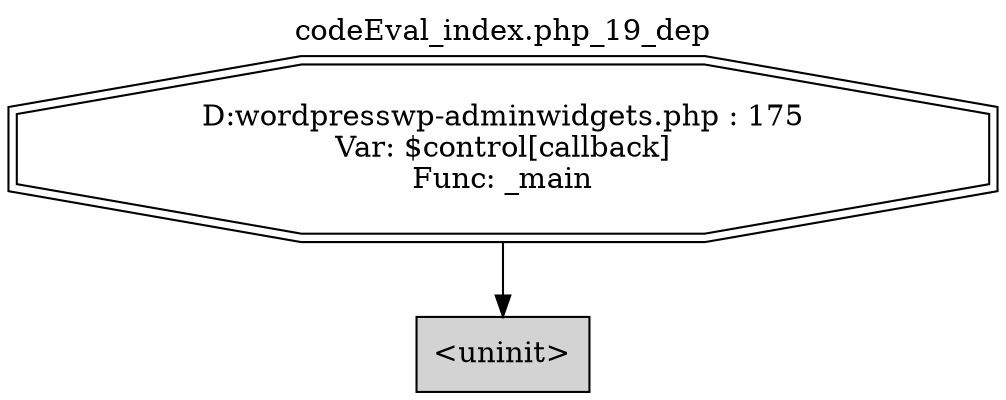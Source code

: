 digraph cfg {
  label="codeEval_index.php_19_dep";
  labelloc=t;
  n1 [shape=doubleoctagon, label="D:\wordpress\wp-admin\widgets.php : 175\nVar: $control[callback]\nFunc: _main\n"];
  n2 [shape=box, label="<uninit>",style=filled];
  n1 -> n2;
}

